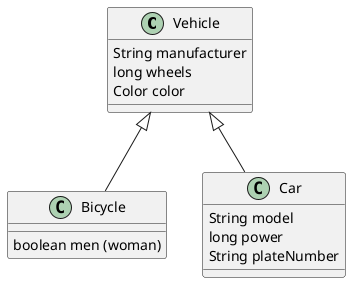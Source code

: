 @startuml

class Vehicle {
    String manufacturer
    long wheels
    Color color
}

class Bicycle extends Vehicle {
    boolean men (woman)
}

class Car extends Vehicle {
    String model
    long power
    String plateNumber
}

@enduml